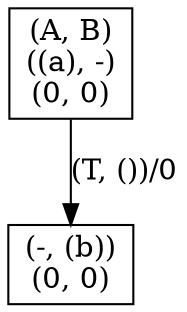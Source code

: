 digraph G {
	rankdir=TB;
	0 [label = "(A, B)\n((a), -)\n(0, 0)" shape=box];
	1 [label = "(-, (b))\n(0, 0)" shape=box];
	0 -> 1 [label = "(T, ())/0"];
}
